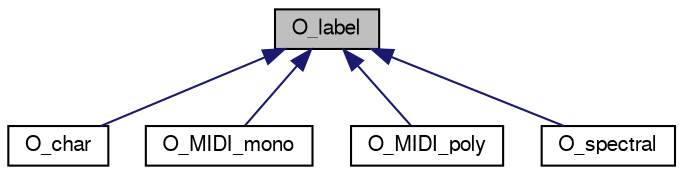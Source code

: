 digraph G
{
  bgcolor="transparent";
  edge [fontname="FreeSans",fontsize="10",labelfontname="FreeSans",labelfontsize="10"];
  node [fontname="FreeSans",fontsize="10",shape=record];
  Node1 [label="O_label",height=0.2,width=0.4,color="black", fillcolor="grey75", style="filled" fontcolor="black"];
  Node1 -> Node2 [dir=back,color="midnightblue",fontsize="10",style="solid",fontname="FreeSans"];
  Node2 [label="O_char",height=0.2,width=0.4,color="black",URL="$class_o__char.html",tooltip="State of a letter sequence."];
  Node1 -> Node3 [dir=back,color="midnightblue",fontsize="10",style="solid",fontname="FreeSans"];
  Node3 [label="O_MIDI_mono",height=0.2,width=0.4,color="black",URL="$class_o___m_i_d_i__mono.html",tooltip="State of a monophonic MIDI sequence."];
  Node1 -> Node4 [dir=back,color="midnightblue",fontsize="10",style="solid",fontname="FreeSans"];
  Node4 [label="O_MIDI_poly",height=0.2,width=0.4,color="black",URL="$class_o___m_i_d_i__poly.html",tooltip="State of a polyphonic MIDI sequence."];
  Node1 -> Node5 [dir=back,color="midnightblue",fontsize="10",style="solid",fontname="FreeSans"];
  Node5 [label="O_spectral",height=0.2,width=0.4,color="black",URL="$class_o__spectral.html",tooltip="State of a spectral sequence."];
}

